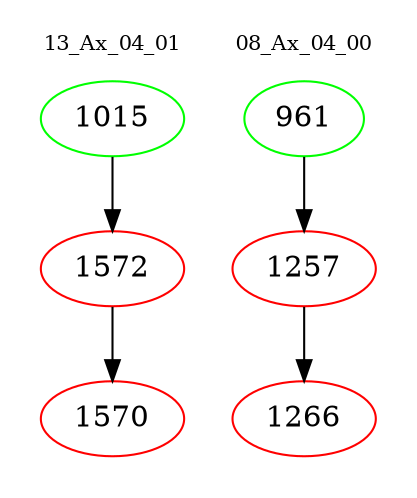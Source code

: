 digraph{
subgraph cluster_0 {
color = white
label = "13_Ax_04_01";
fontsize=10;
T0_1015 [label="1015", color="green"]
T0_1015 -> T0_1572 [color="black"]
T0_1572 [label="1572", color="red"]
T0_1572 -> T0_1570 [color="black"]
T0_1570 [label="1570", color="red"]
}
subgraph cluster_1 {
color = white
label = "08_Ax_04_00";
fontsize=10;
T1_961 [label="961", color="green"]
T1_961 -> T1_1257 [color="black"]
T1_1257 [label="1257", color="red"]
T1_1257 -> T1_1266 [color="black"]
T1_1266 [label="1266", color="red"]
}
}
